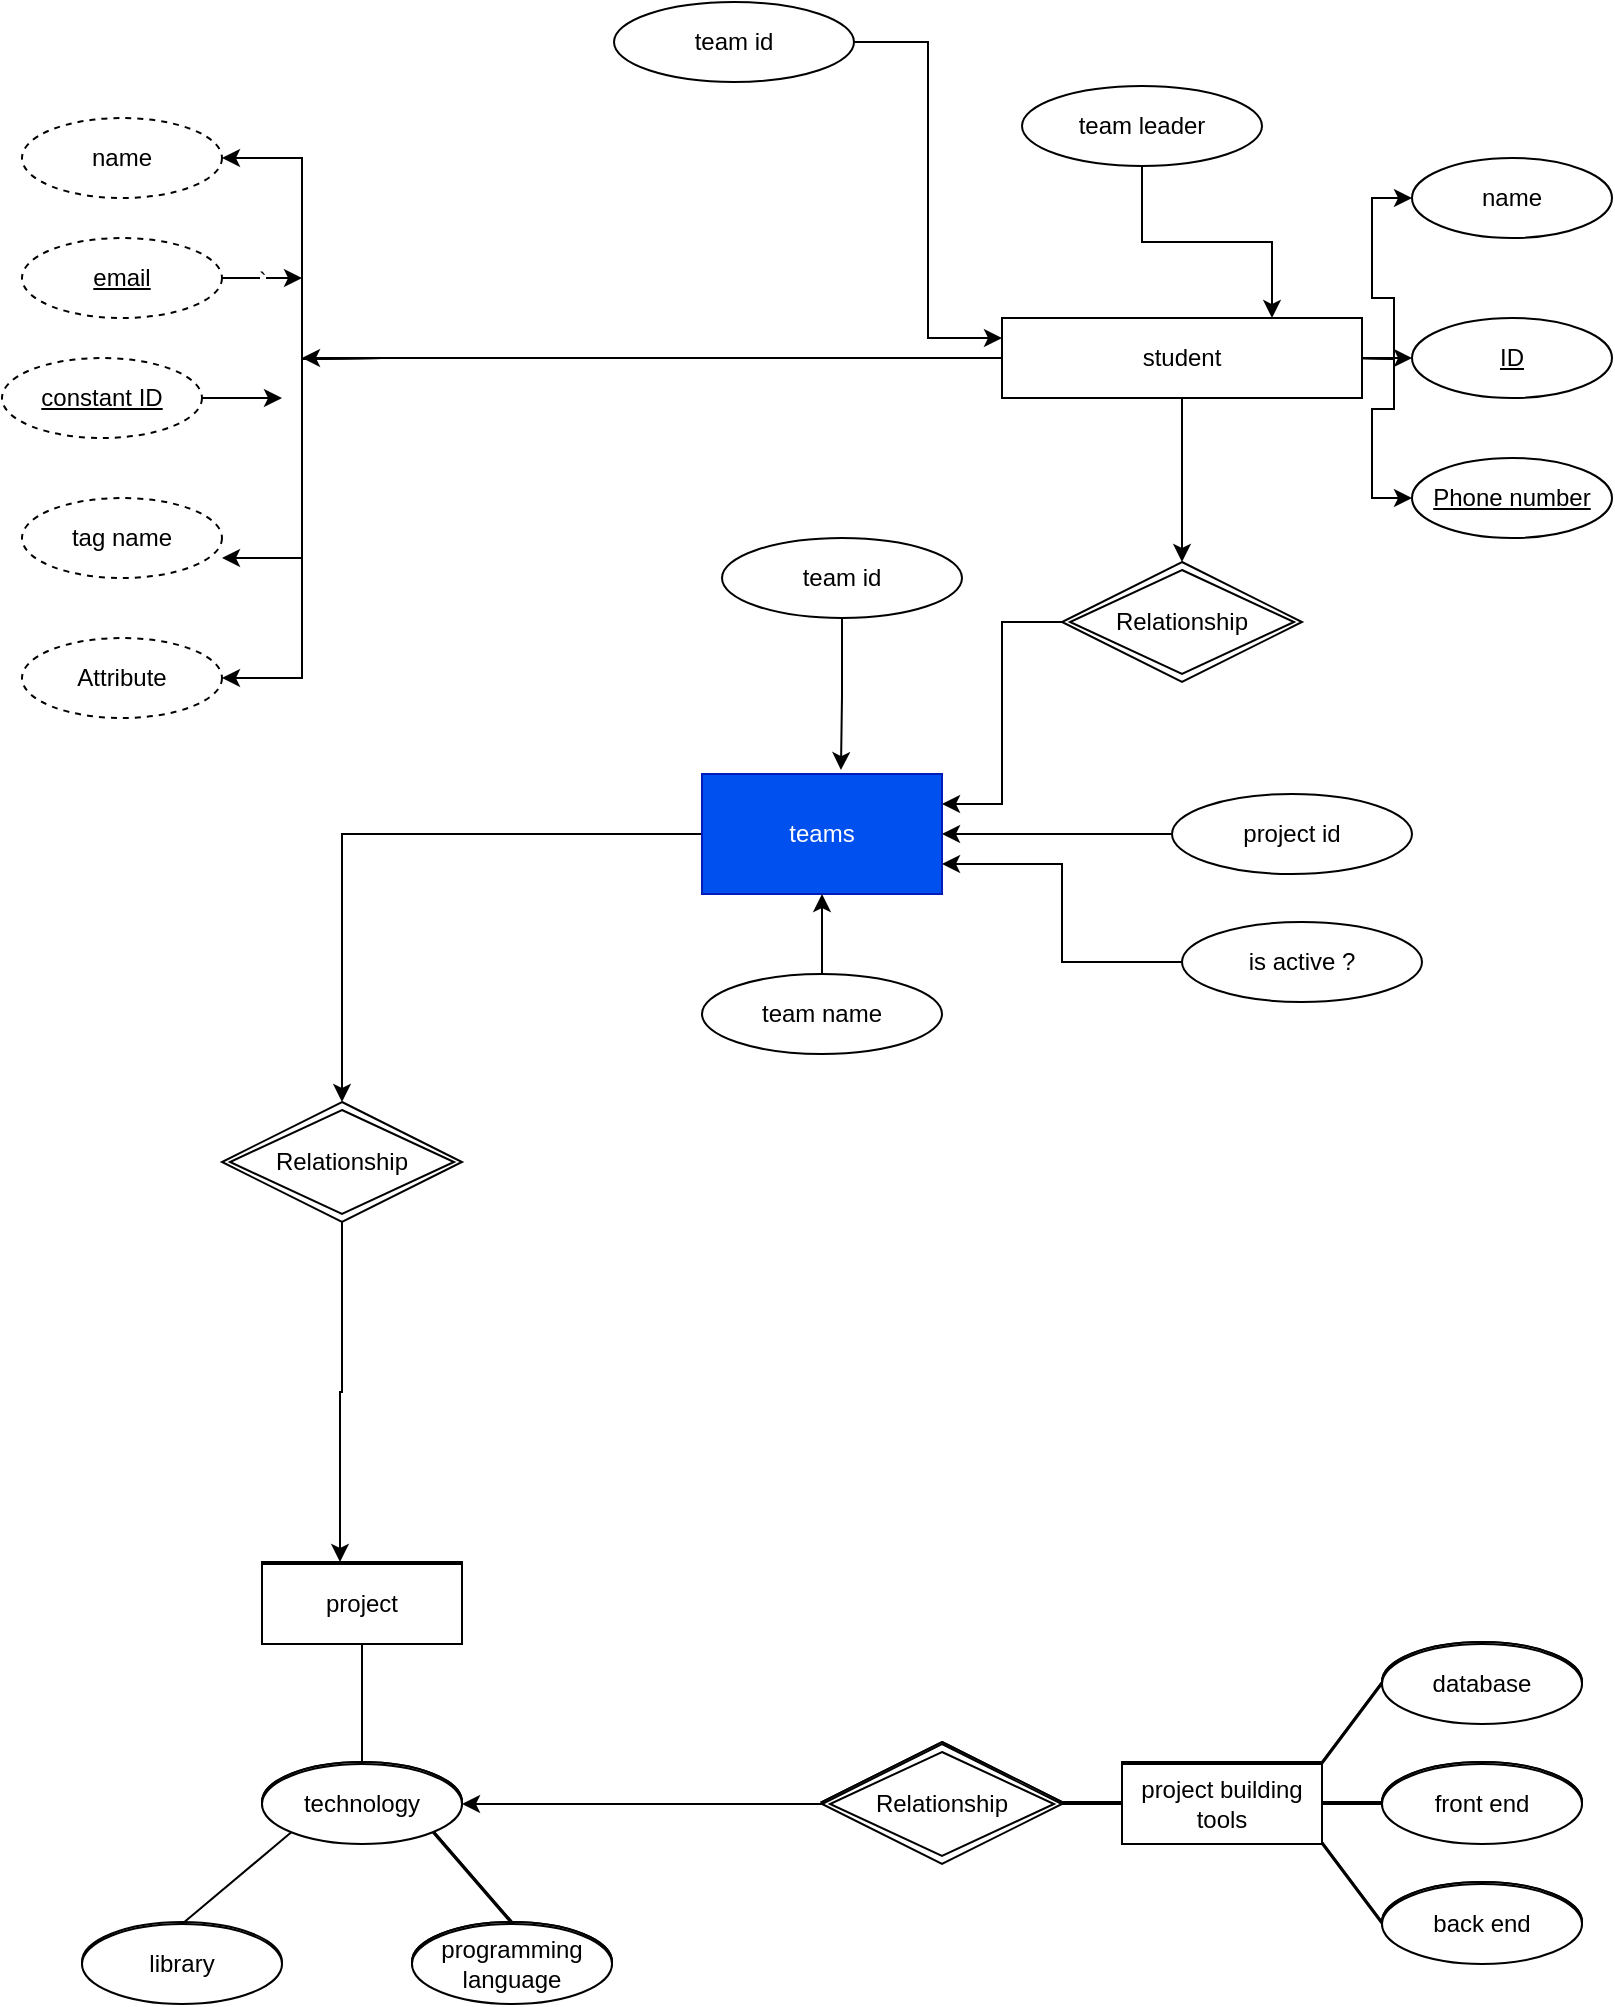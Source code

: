 <mxfile version="20.8.23" type="device"><diagram name="Page-1" id="lKpwzNCSJceqgfyDhWkt"><mxGraphModel dx="928" dy="1566" grid="1" gridSize="10" guides="1" tooltips="1" connect="1" arrows="1" fold="1" page="1" pageScale="1" pageWidth="850" pageHeight="1100" math="0" shadow="0"><root><mxCell id="0"/><mxCell id="1" parent="0"/><mxCell id="UgGhAyF2_Nx0tNJWIKsd-22" style="edgeStyle=orthogonalEdgeStyle;rounded=0;orthogonalLoop=1;jettySize=auto;html=1;entryX=1;entryY=0.5;entryDx=0;entryDy=0;" parent="1" target="UgGhAyF2_Nx0tNJWIKsd-13" edge="1"><mxGeometry relative="1" as="geometry"><mxPoint x="220" y="18" as="sourcePoint"/></mxGeometry></mxCell><mxCell id="UgGhAyF2_Nx0tNJWIKsd-23" style="edgeStyle=orthogonalEdgeStyle;rounded=0;orthogonalLoop=1;jettySize=auto;html=1;entryX=1;entryY=0.75;entryDx=0;entryDy=0;entryPerimeter=0;" parent="1" target="UgGhAyF2_Nx0tNJWIKsd-12" edge="1"><mxGeometry relative="1" as="geometry"><mxPoint x="220" y="18" as="sourcePoint"/></mxGeometry></mxCell><mxCell id="UgGhAyF2_Nx0tNJWIKsd-24" style="edgeStyle=orthogonalEdgeStyle;rounded=0;orthogonalLoop=1;jettySize=auto;html=1;entryX=1;entryY=0.5;entryDx=0;entryDy=0;" parent="1" target="UgGhAyF2_Nx0tNJWIKsd-15" edge="1"><mxGeometry relative="1" as="geometry"><mxPoint x="220" y="18" as="sourcePoint"/></mxGeometry></mxCell><mxCell id="NBhongMgYnn8YWwHRT5Y-26" style="edgeStyle=orthogonalEdgeStyle;rounded=0;orthogonalLoop=1;jettySize=auto;html=1;" edge="1" parent="1" source="UgGhAyF2_Nx0tNJWIKsd-9"><mxGeometry relative="1" as="geometry"><mxPoint x="170" y="38" as="targetPoint"/></mxGeometry></mxCell><mxCell id="UgGhAyF2_Nx0tNJWIKsd-9" value="constant ID" style="ellipse;whiteSpace=wrap;html=1;align=center;dashed=1;fontStyle=4" parent="1" vertex="1"><mxGeometry x="30" y="18" width="100" height="40" as="geometry"/></mxCell><mxCell id="UgGhAyF2_Nx0tNJWIKsd-12" value="tag name" style="ellipse;whiteSpace=wrap;html=1;align=center;dashed=1;" parent="1" vertex="1"><mxGeometry x="40" y="88" width="100" height="40" as="geometry"/></mxCell><mxCell id="UgGhAyF2_Nx0tNJWIKsd-13" value="name" style="ellipse;whiteSpace=wrap;html=1;align=center;dashed=1;" parent="1" vertex="1"><mxGeometry x="40" y="-102" width="100" height="40" as="geometry"/></mxCell><mxCell id="NBhongMgYnn8YWwHRT5Y-27" value="`" style="edgeStyle=orthogonalEdgeStyle;rounded=0;orthogonalLoop=1;jettySize=auto;html=1;" edge="1" parent="1" source="UgGhAyF2_Nx0tNJWIKsd-14"><mxGeometry relative="1" as="geometry"><mxPoint x="180" y="-22" as="targetPoint"/></mxGeometry></mxCell><mxCell id="UgGhAyF2_Nx0tNJWIKsd-14" value="email" style="ellipse;whiteSpace=wrap;html=1;align=center;dashed=1;fontStyle=4" parent="1" vertex="1"><mxGeometry x="40" y="-42" width="100" height="40" as="geometry"/></mxCell><mxCell id="UgGhAyF2_Nx0tNJWIKsd-15" value="Attribute" style="ellipse;whiteSpace=wrap;html=1;align=center;dashed=1;" parent="1" vertex="1"><mxGeometry x="40" y="158" width="100" height="40" as="geometry"/></mxCell><mxCell id="UgGhAyF2_Nx0tNJWIKsd-36" style="edgeStyle=orthogonalEdgeStyle;rounded=0;orthogonalLoop=1;jettySize=auto;html=1;entryX=0;entryY=0.5;entryDx=0;entryDy=0;" parent="1" target="UgGhAyF2_Nx0tNJWIKsd-33" edge="1"><mxGeometry relative="1" as="geometry"><mxPoint x="705" y="18" as="sourcePoint"/></mxGeometry></mxCell><mxCell id="UgGhAyF2_Nx0tNJWIKsd-37" style="edgeStyle=orthogonalEdgeStyle;rounded=0;orthogonalLoop=1;jettySize=auto;html=1;entryX=0;entryY=0.5;entryDx=0;entryDy=0;" parent="1" target="UgGhAyF2_Nx0tNJWIKsd-34" edge="1"><mxGeometry relative="1" as="geometry"><mxPoint x="705" y="18" as="sourcePoint"/></mxGeometry></mxCell><mxCell id="UgGhAyF2_Nx0tNJWIKsd-38" style="edgeStyle=orthogonalEdgeStyle;rounded=0;orthogonalLoop=1;jettySize=auto;html=1;entryX=0;entryY=0.5;entryDx=0;entryDy=0;" parent="1" target="UgGhAyF2_Nx0tNJWIKsd-35" edge="1"><mxGeometry relative="1" as="geometry"><mxPoint x="705" y="18" as="sourcePoint"/></mxGeometry></mxCell><mxCell id="NBhongMgYnn8YWwHRT5Y-25" style="edgeStyle=orthogonalEdgeStyle;rounded=0;orthogonalLoop=1;jettySize=auto;html=1;" edge="1" parent="1" source="UgGhAyF2_Nx0tNJWIKsd-28"><mxGeometry relative="1" as="geometry"><mxPoint x="180" y="18" as="targetPoint"/></mxGeometry></mxCell><mxCell id="NBhongMgYnn8YWwHRT5Y-34" style="edgeStyle=orthogonalEdgeStyle;rounded=0;orthogonalLoop=1;jettySize=auto;html=1;entryX=0.5;entryY=0;entryDx=0;entryDy=0;" edge="1" parent="1" source="UgGhAyF2_Nx0tNJWIKsd-28" target="NBhongMgYnn8YWwHRT5Y-32"><mxGeometry relative="1" as="geometry"/></mxCell><mxCell id="UgGhAyF2_Nx0tNJWIKsd-28" value="&lt;div&gt;student&lt;/div&gt;" style="whiteSpace=wrap;html=1;align=center;" parent="1" vertex="1"><mxGeometry x="530" y="-2" width="180" height="40" as="geometry"/></mxCell><mxCell id="UgGhAyF2_Nx0tNJWIKsd-33" value="name" style="ellipse;whiteSpace=wrap;html=1;align=center;" parent="1" vertex="1"><mxGeometry x="735" y="-82" width="100" height="40" as="geometry"/></mxCell><mxCell id="UgGhAyF2_Nx0tNJWIKsd-34" value="&lt;u&gt;ID&lt;/u&gt;" style="ellipse;whiteSpace=wrap;html=1;align=center;" parent="1" vertex="1"><mxGeometry x="735" y="-2" width="100" height="40" as="geometry"/></mxCell><mxCell id="UgGhAyF2_Nx0tNJWIKsd-35" value="&lt;u&gt;Phone number&lt;/u&gt;" style="ellipse;whiteSpace=wrap;html=1;align=center;" parent="1" vertex="1"><mxGeometry x="735" y="68" width="100" height="40" as="geometry"/></mxCell><mxCell id="UgGhAyF2_Nx0tNJWIKsd-40" value="Relationship" style="shape=rhombus;double=1;perimeter=rhombusPerimeter;whiteSpace=wrap;html=1;align=center;" parent="1" vertex="1"><mxGeometry x="440" y="710" width="120" height="60" as="geometry"/></mxCell><mxCell id="UgGhAyF2_Nx0tNJWIKsd-41" value="project" style="whiteSpace=wrap;html=1;align=center;" parent="1" vertex="1"><mxGeometry x="160" y="620" width="100" height="40" as="geometry"/></mxCell><mxCell id="UgGhAyF2_Nx0tNJWIKsd-43" value="technology" style="ellipse;whiteSpace=wrap;html=1;align=center;" parent="1" vertex="1"><mxGeometry x="160" y="720" width="100" height="40" as="geometry"/></mxCell><mxCell id="UgGhAyF2_Nx0tNJWIKsd-45" value="" style="endArrow=none;html=1;rounded=0;exitX=0.5;exitY=1;exitDx=0;exitDy=0;entryX=0.5;entryY=0;entryDx=0;entryDy=0;" parent="1" source="UgGhAyF2_Nx0tNJWIKsd-41" target="UgGhAyF2_Nx0tNJWIKsd-43" edge="1"><mxGeometry relative="1" as="geometry"><mxPoint x="180" y="680" as="sourcePoint"/><mxPoint x="340" y="680" as="targetPoint"/></mxGeometry></mxCell><mxCell id="UgGhAyF2_Nx0tNJWIKsd-46" value="programming language" style="ellipse;whiteSpace=wrap;html=1;align=center;" parent="1" vertex="1"><mxGeometry x="235" y="800" width="100" height="40" as="geometry"/></mxCell><mxCell id="UgGhAyF2_Nx0tNJWIKsd-47" value="&lt;div&gt;library&lt;/div&gt;" style="ellipse;whiteSpace=wrap;html=1;align=center;" parent="1" vertex="1"><mxGeometry x="70" y="800" width="100" height="40" as="geometry"/></mxCell><mxCell id="UgGhAyF2_Nx0tNJWIKsd-48" value="" style="endArrow=none;html=1;rounded=0;entryX=0.5;entryY=0;entryDx=0;entryDy=0;exitX=0;exitY=1;exitDx=0;exitDy=0;" parent="1" edge="1"><mxGeometry relative="1" as="geometry"><mxPoint x="174.645" y="755.142" as="sourcePoint"/><mxPoint x="120" y="801" as="targetPoint"/></mxGeometry></mxCell><mxCell id="UgGhAyF2_Nx0tNJWIKsd-49" value="" style="endArrow=none;html=1;rounded=0;exitX=1;exitY=1;exitDx=0;exitDy=0;entryX=0.5;entryY=0;entryDx=0;entryDy=0;" parent="1" source="UgGhAyF2_Nx0tNJWIKsd-43" target="UgGhAyF2_Nx0tNJWIKsd-46" edge="1"><mxGeometry relative="1" as="geometry"><mxPoint x="320" y="770" as="sourcePoint"/><mxPoint x="480" y="770" as="targetPoint"/></mxGeometry></mxCell><mxCell id="UgGhAyF2_Nx0tNJWIKsd-50" value="project building tools" style="whiteSpace=wrap;html=1;align=center;" parent="1" vertex="1"><mxGeometry x="590" y="720" width="100" height="40" as="geometry"/></mxCell><mxCell id="UgGhAyF2_Nx0tNJWIKsd-51" value="" style="endArrow=none;html=1;rounded=0;exitX=1;exitY=0.5;exitDx=0;exitDy=0;entryX=0;entryY=0.5;entryDx=0;entryDy=0;" parent="1" source="UgGhAyF2_Nx0tNJWIKsd-40" target="UgGhAyF2_Nx0tNJWIKsd-50" edge="1"><mxGeometry relative="1" as="geometry"><mxPoint x="540" y="680" as="sourcePoint"/><mxPoint x="700" y="680" as="targetPoint"/></mxGeometry></mxCell><mxCell id="UgGhAyF2_Nx0tNJWIKsd-52" value="database" style="ellipse;whiteSpace=wrap;html=1;align=center;" parent="1" vertex="1"><mxGeometry x="720" y="660" width="100" height="40" as="geometry"/></mxCell><mxCell id="UgGhAyF2_Nx0tNJWIKsd-53" value="front end" style="ellipse;whiteSpace=wrap;html=1;align=center;" parent="1" vertex="1"><mxGeometry x="720" y="720" width="100" height="40" as="geometry"/></mxCell><mxCell id="UgGhAyF2_Nx0tNJWIKsd-54" value="&lt;div&gt;back end&lt;/div&gt;" style="ellipse;whiteSpace=wrap;html=1;align=center;" parent="1" vertex="1"><mxGeometry x="720" y="780" width="100" height="40" as="geometry"/></mxCell><mxCell id="UgGhAyF2_Nx0tNJWIKsd-55" value="" style="endArrow=none;html=1;rounded=0;exitX=1;exitY=0;exitDx=0;exitDy=0;entryX=0;entryY=0.5;entryDx=0;entryDy=0;" parent="1" source="UgGhAyF2_Nx0tNJWIKsd-50" target="UgGhAyF2_Nx0tNJWIKsd-52" edge="1"><mxGeometry relative="1" as="geometry"><mxPoint x="580" y="670" as="sourcePoint"/><mxPoint x="740" y="670" as="targetPoint"/></mxGeometry></mxCell><mxCell id="UgGhAyF2_Nx0tNJWIKsd-56" value="" style="endArrow=none;html=1;rounded=0;exitX=1;exitY=0.5;exitDx=0;exitDy=0;entryX=0;entryY=0.5;entryDx=0;entryDy=0;" parent="1" source="UgGhAyF2_Nx0tNJWIKsd-50" target="UgGhAyF2_Nx0tNJWIKsd-53" edge="1"><mxGeometry relative="1" as="geometry"><mxPoint x="600" y="790" as="sourcePoint"/><mxPoint x="760" y="790" as="targetPoint"/></mxGeometry></mxCell><mxCell id="UgGhAyF2_Nx0tNJWIKsd-57" value="" style="endArrow=none;html=1;rounded=0;exitX=1;exitY=1;exitDx=0;exitDy=0;entryX=0;entryY=0.5;entryDx=0;entryDy=0;" parent="1" source="UgGhAyF2_Nx0tNJWIKsd-50" target="UgGhAyF2_Nx0tNJWIKsd-54" edge="1"><mxGeometry relative="1" as="geometry"><mxPoint x="700" y="790" as="sourcePoint"/><mxPoint x="860" y="790" as="targetPoint"/></mxGeometry></mxCell><mxCell id="NBhongMgYnn8YWwHRT5Y-69" style="edgeStyle=orthogonalEdgeStyle;rounded=0;orthogonalLoop=1;jettySize=auto;html=1;entryX=0.39;entryY=0;entryDx=0;entryDy=0;entryPerimeter=0;" edge="1" parent="1" source="UgGhAyF2_Nx0tNJWIKsd-58" target="NBhongMgYnn8YWwHRT5Y-38"><mxGeometry relative="1" as="geometry"/></mxCell><mxCell id="UgGhAyF2_Nx0tNJWIKsd-58" value="Relationship" style="shape=rhombus;double=1;perimeter=rhombusPerimeter;whiteSpace=wrap;html=1;align=center;" parent="1" vertex="1"><mxGeometry x="140" y="390" width="120" height="60" as="geometry"/></mxCell><mxCell id="NBhongMgYnn8YWwHRT5Y-70" style="edgeStyle=orthogonalEdgeStyle;rounded=0;orthogonalLoop=1;jettySize=auto;html=1;entryX=0.5;entryY=0;entryDx=0;entryDy=0;" edge="1" parent="1" source="NBhongMgYnn8YWwHRT5Y-2" target="UgGhAyF2_Nx0tNJWIKsd-58"><mxGeometry relative="1" as="geometry"/></mxCell><mxCell id="NBhongMgYnn8YWwHRT5Y-2" value="teams" style="rounded=0;whiteSpace=wrap;html=1;fillColor=#0050ef;fontColor=#ffffff;strokeColor=#001DBC;" vertex="1" parent="1"><mxGeometry x="380" y="226" width="120" height="60" as="geometry"/></mxCell><mxCell id="NBhongMgYnn8YWwHRT5Y-22" style="edgeStyle=orthogonalEdgeStyle;rounded=0;orthogonalLoop=1;jettySize=auto;html=1;entryX=0.75;entryY=0;entryDx=0;entryDy=0;" edge="1" parent="1" source="NBhongMgYnn8YWwHRT5Y-7" target="UgGhAyF2_Nx0tNJWIKsd-28"><mxGeometry relative="1" as="geometry"/></mxCell><mxCell id="NBhongMgYnn8YWwHRT5Y-7" value="team leader" style="ellipse;whiteSpace=wrap;html=1;" vertex="1" parent="1"><mxGeometry x="540" y="-118" width="120" height="40" as="geometry"/></mxCell><mxCell id="NBhongMgYnn8YWwHRT5Y-24" value="" style="edgeStyle=orthogonalEdgeStyle;rounded=0;orthogonalLoop=1;jettySize=auto;html=1;entryX=0.579;entryY=-0.033;entryDx=0;entryDy=0;entryPerimeter=0;" edge="1" parent="1" source="NBhongMgYnn8YWwHRT5Y-10" target="NBhongMgYnn8YWwHRT5Y-2"><mxGeometry relative="1" as="geometry"/></mxCell><mxCell id="NBhongMgYnn8YWwHRT5Y-10" value="team id" style="ellipse;whiteSpace=wrap;html=1;" vertex="1" parent="1"><mxGeometry x="390" y="108" width="120" height="40" as="geometry"/></mxCell><mxCell id="NBhongMgYnn8YWwHRT5Y-11" style="edgeStyle=orthogonalEdgeStyle;rounded=0;orthogonalLoop=1;jettySize=auto;html=1;" edge="1" parent="1" source="NBhongMgYnn8YWwHRT5Y-12" target="NBhongMgYnn8YWwHRT5Y-2"><mxGeometry relative="1" as="geometry"><mxPoint x="655" y="38" as="targetPoint"/></mxGeometry></mxCell><mxCell id="NBhongMgYnn8YWwHRT5Y-12" value="project id" style="ellipse;whiteSpace=wrap;html=1;" vertex="1" parent="1"><mxGeometry x="615" y="236" width="120" height="40" as="geometry"/></mxCell><mxCell id="NBhongMgYnn8YWwHRT5Y-16" value="" style="edgeStyle=orthogonalEdgeStyle;rounded=0;orthogonalLoop=1;jettySize=auto;html=1;" edge="1" parent="1" source="NBhongMgYnn8YWwHRT5Y-15" target="NBhongMgYnn8YWwHRT5Y-2"><mxGeometry relative="1" as="geometry"/></mxCell><mxCell id="NBhongMgYnn8YWwHRT5Y-15" value="team name" style="ellipse;whiteSpace=wrap;html=1;" vertex="1" parent="1"><mxGeometry x="380" y="326" width="120" height="40" as="geometry"/></mxCell><mxCell id="NBhongMgYnn8YWwHRT5Y-28" value="" style="edgeStyle=orthogonalEdgeStyle;rounded=0;orthogonalLoop=1;jettySize=auto;html=1;entryX=0;entryY=0.25;entryDx=0;entryDy=0;" edge="1" parent="1" source="NBhongMgYnn8YWwHRT5Y-29" target="UgGhAyF2_Nx0tNJWIKsd-28"><mxGeometry relative="1" as="geometry"><mxPoint x="490" y="-44" as="targetPoint"/></mxGeometry></mxCell><mxCell id="NBhongMgYnn8YWwHRT5Y-29" value="team id" style="ellipse;whiteSpace=wrap;html=1;" vertex="1" parent="1"><mxGeometry x="336" y="-160" width="120" height="40" as="geometry"/></mxCell><mxCell id="NBhongMgYnn8YWwHRT5Y-33" style="edgeStyle=orthogonalEdgeStyle;rounded=0;orthogonalLoop=1;jettySize=auto;html=1;entryX=1;entryY=0.25;entryDx=0;entryDy=0;" edge="1" parent="1" source="NBhongMgYnn8YWwHRT5Y-32" target="NBhongMgYnn8YWwHRT5Y-2"><mxGeometry relative="1" as="geometry"/></mxCell><mxCell id="NBhongMgYnn8YWwHRT5Y-32" value="Relationship" style="shape=rhombus;double=1;perimeter=rhombusPerimeter;whiteSpace=wrap;html=1;align=center;" vertex="1" parent="1"><mxGeometry x="560" y="120" width="120" height="60" as="geometry"/></mxCell><mxCell id="NBhongMgYnn8YWwHRT5Y-36" style="edgeStyle=orthogonalEdgeStyle;rounded=0;orthogonalLoop=1;jettySize=auto;html=1;entryX=1;entryY=0.75;entryDx=0;entryDy=0;" edge="1" parent="1" source="NBhongMgYnn8YWwHRT5Y-35" target="NBhongMgYnn8YWwHRT5Y-2"><mxGeometry relative="1" as="geometry"/></mxCell><mxCell id="NBhongMgYnn8YWwHRT5Y-35" value="is active ?" style="ellipse;whiteSpace=wrap;html=1;" vertex="1" parent="1"><mxGeometry x="620" y="300" width="120" height="40" as="geometry"/></mxCell><mxCell id="NBhongMgYnn8YWwHRT5Y-37" value="Relationship" style="shape=rhombus;double=1;perimeter=rhombusPerimeter;whiteSpace=wrap;html=1;align=center;" vertex="1" parent="1"><mxGeometry x="440" y="710" width="120" height="60" as="geometry"/></mxCell><mxCell id="NBhongMgYnn8YWwHRT5Y-38" value="project" style="whiteSpace=wrap;html=1;align=center;" vertex="1" parent="1"><mxGeometry x="160" y="620" width="100" height="40" as="geometry"/></mxCell><mxCell id="NBhongMgYnn8YWwHRT5Y-40" value="technology" style="ellipse;whiteSpace=wrap;html=1;align=center;" vertex="1" parent="1"><mxGeometry x="160" y="720" width="100" height="40" as="geometry"/></mxCell><mxCell id="NBhongMgYnn8YWwHRT5Y-41" value="" style="endArrow=none;html=1;rounded=0;exitX=0.5;exitY=1;exitDx=0;exitDy=0;entryX=0.5;entryY=0;entryDx=0;entryDy=0;" edge="1" source="NBhongMgYnn8YWwHRT5Y-38" target="NBhongMgYnn8YWwHRT5Y-40" parent="1"><mxGeometry relative="1" as="geometry"><mxPoint x="180" y="680" as="sourcePoint"/><mxPoint x="340" y="680" as="targetPoint"/></mxGeometry></mxCell><mxCell id="NBhongMgYnn8YWwHRT5Y-42" value="programming language" style="ellipse;whiteSpace=wrap;html=1;align=center;" vertex="1" parent="1"><mxGeometry x="235" y="800" width="100" height="40" as="geometry"/></mxCell><mxCell id="NBhongMgYnn8YWwHRT5Y-43" value="" style="endArrow=none;html=1;rounded=0;exitX=1;exitY=1;exitDx=0;exitDy=0;entryX=0.5;entryY=0;entryDx=0;entryDy=0;" edge="1" source="NBhongMgYnn8YWwHRT5Y-40" target="NBhongMgYnn8YWwHRT5Y-42" parent="1"><mxGeometry relative="1" as="geometry"><mxPoint x="320" y="770" as="sourcePoint"/><mxPoint x="480" y="770" as="targetPoint"/></mxGeometry></mxCell><mxCell id="NBhongMgYnn8YWwHRT5Y-44" value="project building tools" style="whiteSpace=wrap;html=1;align=center;" vertex="1" parent="1"><mxGeometry x="590" y="720" width="100" height="40" as="geometry"/></mxCell><mxCell id="NBhongMgYnn8YWwHRT5Y-45" value="" style="endArrow=none;html=1;rounded=0;exitX=1;exitY=0.5;exitDx=0;exitDy=0;entryX=0;entryY=0.5;entryDx=0;entryDy=0;" edge="1" source="NBhongMgYnn8YWwHRT5Y-37" target="NBhongMgYnn8YWwHRT5Y-44" parent="1"><mxGeometry relative="1" as="geometry"><mxPoint x="540" y="680" as="sourcePoint"/><mxPoint x="700" y="680" as="targetPoint"/></mxGeometry></mxCell><mxCell id="NBhongMgYnn8YWwHRT5Y-46" value="database" style="ellipse;whiteSpace=wrap;html=1;align=center;" vertex="1" parent="1"><mxGeometry x="720" y="660" width="100" height="40" as="geometry"/></mxCell><mxCell id="NBhongMgYnn8YWwHRT5Y-47" value="front end" style="ellipse;whiteSpace=wrap;html=1;align=center;" vertex="1" parent="1"><mxGeometry x="720" y="720" width="100" height="40" as="geometry"/></mxCell><mxCell id="NBhongMgYnn8YWwHRT5Y-48" value="&lt;div&gt;back end&lt;/div&gt;" style="ellipse;whiteSpace=wrap;html=1;align=center;" vertex="1" parent="1"><mxGeometry x="720" y="780" width="100" height="40" as="geometry"/></mxCell><mxCell id="NBhongMgYnn8YWwHRT5Y-49" value="" style="endArrow=none;html=1;rounded=0;exitX=1;exitY=0;exitDx=0;exitDy=0;entryX=0;entryY=0.5;entryDx=0;entryDy=0;" edge="1" source="NBhongMgYnn8YWwHRT5Y-44" target="NBhongMgYnn8YWwHRT5Y-46" parent="1"><mxGeometry relative="1" as="geometry"><mxPoint x="580" y="670" as="sourcePoint"/><mxPoint x="740" y="670" as="targetPoint"/></mxGeometry></mxCell><mxCell id="NBhongMgYnn8YWwHRT5Y-50" value="" style="endArrow=none;html=1;rounded=0;exitX=1;exitY=0.5;exitDx=0;exitDy=0;entryX=0;entryY=0.5;entryDx=0;entryDy=0;" edge="1" source="NBhongMgYnn8YWwHRT5Y-44" target="NBhongMgYnn8YWwHRT5Y-47" parent="1"><mxGeometry relative="1" as="geometry"><mxPoint x="600" y="790" as="sourcePoint"/><mxPoint x="760" y="790" as="targetPoint"/></mxGeometry></mxCell><mxCell id="NBhongMgYnn8YWwHRT5Y-51" value="" style="endArrow=none;html=1;rounded=0;exitX=1;exitY=1;exitDx=0;exitDy=0;entryX=0;entryY=0.5;entryDx=0;entryDy=0;" edge="1" source="NBhongMgYnn8YWwHRT5Y-44" target="NBhongMgYnn8YWwHRT5Y-48" parent="1"><mxGeometry relative="1" as="geometry"><mxPoint x="700" y="790" as="sourcePoint"/><mxPoint x="860" y="790" as="targetPoint"/></mxGeometry></mxCell><mxCell id="NBhongMgYnn8YWwHRT5Y-71" style="edgeStyle=orthogonalEdgeStyle;rounded=0;orthogonalLoop=1;jettySize=auto;html=1;entryX=1;entryY=0.5;entryDx=0;entryDy=0;" edge="1" parent="1" source="NBhongMgYnn8YWwHRT5Y-52" target="NBhongMgYnn8YWwHRT5Y-55"><mxGeometry relative="1" as="geometry"/></mxCell><mxCell id="NBhongMgYnn8YWwHRT5Y-52" value="Relationship" style="shape=rhombus;double=1;perimeter=rhombusPerimeter;whiteSpace=wrap;html=1;align=center;" vertex="1" parent="1"><mxGeometry x="440" y="711" width="120" height="60" as="geometry"/></mxCell><mxCell id="NBhongMgYnn8YWwHRT5Y-53" value="project" style="whiteSpace=wrap;html=1;align=center;" vertex="1" parent="1"><mxGeometry x="160" y="621" width="100" height="40" as="geometry"/></mxCell><mxCell id="NBhongMgYnn8YWwHRT5Y-55" value="technology" style="ellipse;whiteSpace=wrap;html=1;align=center;" vertex="1" parent="1"><mxGeometry x="160" y="721" width="100" height="40" as="geometry"/></mxCell><mxCell id="NBhongMgYnn8YWwHRT5Y-56" value="" style="endArrow=none;html=1;rounded=0;exitX=0.5;exitY=1;exitDx=0;exitDy=0;entryX=0.5;entryY=0;entryDx=0;entryDy=0;" edge="1" source="NBhongMgYnn8YWwHRT5Y-53" target="NBhongMgYnn8YWwHRT5Y-55" parent="1"><mxGeometry relative="1" as="geometry"><mxPoint x="180" y="681" as="sourcePoint"/><mxPoint x="340" y="681" as="targetPoint"/></mxGeometry></mxCell><mxCell id="NBhongMgYnn8YWwHRT5Y-57" value="programming language" style="ellipse;whiteSpace=wrap;html=1;align=center;" vertex="1" parent="1"><mxGeometry x="235" y="801" width="100" height="40" as="geometry"/></mxCell><mxCell id="NBhongMgYnn8YWwHRT5Y-58" value="" style="endArrow=none;html=1;rounded=0;exitX=1;exitY=1;exitDx=0;exitDy=0;entryX=0.5;entryY=0;entryDx=0;entryDy=0;" edge="1" source="NBhongMgYnn8YWwHRT5Y-55" target="NBhongMgYnn8YWwHRT5Y-57" parent="1"><mxGeometry relative="1" as="geometry"><mxPoint x="320" y="771" as="sourcePoint"/><mxPoint x="480" y="771" as="targetPoint"/></mxGeometry></mxCell><mxCell id="NBhongMgYnn8YWwHRT5Y-59" value="project building tools" style="whiteSpace=wrap;html=1;align=center;" vertex="1" parent="1"><mxGeometry x="590" y="721" width="100" height="40" as="geometry"/></mxCell><mxCell id="NBhongMgYnn8YWwHRT5Y-60" value="" style="endArrow=none;html=1;rounded=0;exitX=1;exitY=0.5;exitDx=0;exitDy=0;entryX=0;entryY=0.5;entryDx=0;entryDy=0;" edge="1" source="NBhongMgYnn8YWwHRT5Y-52" target="NBhongMgYnn8YWwHRT5Y-59" parent="1"><mxGeometry relative="1" as="geometry"><mxPoint x="540" y="681" as="sourcePoint"/><mxPoint x="700" y="681" as="targetPoint"/></mxGeometry></mxCell><mxCell id="NBhongMgYnn8YWwHRT5Y-61" value="database" style="ellipse;whiteSpace=wrap;html=1;align=center;" vertex="1" parent="1"><mxGeometry x="720" y="661" width="100" height="40" as="geometry"/></mxCell><mxCell id="NBhongMgYnn8YWwHRT5Y-62" value="front end" style="ellipse;whiteSpace=wrap;html=1;align=center;" vertex="1" parent="1"><mxGeometry x="720" y="721" width="100" height="40" as="geometry"/></mxCell><mxCell id="NBhongMgYnn8YWwHRT5Y-63" value="&lt;div&gt;back end&lt;/div&gt;" style="ellipse;whiteSpace=wrap;html=1;align=center;" vertex="1" parent="1"><mxGeometry x="720" y="781" width="100" height="40" as="geometry"/></mxCell><mxCell id="NBhongMgYnn8YWwHRT5Y-64" value="" style="endArrow=none;html=1;rounded=0;exitX=1;exitY=0;exitDx=0;exitDy=0;entryX=0;entryY=0.5;entryDx=0;entryDy=0;" edge="1" source="NBhongMgYnn8YWwHRT5Y-59" target="NBhongMgYnn8YWwHRT5Y-61" parent="1"><mxGeometry relative="1" as="geometry"><mxPoint x="580" y="671" as="sourcePoint"/><mxPoint x="740" y="671" as="targetPoint"/></mxGeometry></mxCell><mxCell id="NBhongMgYnn8YWwHRT5Y-65" value="" style="endArrow=none;html=1;rounded=0;exitX=1;exitY=0.5;exitDx=0;exitDy=0;entryX=0;entryY=0.5;entryDx=0;entryDy=0;" edge="1" source="NBhongMgYnn8YWwHRT5Y-59" target="NBhongMgYnn8YWwHRT5Y-62" parent="1"><mxGeometry relative="1" as="geometry"><mxPoint x="600" y="791" as="sourcePoint"/><mxPoint x="760" y="791" as="targetPoint"/></mxGeometry></mxCell><mxCell id="NBhongMgYnn8YWwHRT5Y-66" value="" style="endArrow=none;html=1;rounded=0;exitX=1;exitY=1;exitDx=0;exitDy=0;entryX=0;entryY=0.5;entryDx=0;entryDy=0;" edge="1" source="NBhongMgYnn8YWwHRT5Y-59" target="NBhongMgYnn8YWwHRT5Y-63" parent="1"><mxGeometry relative="1" as="geometry"><mxPoint x="700" y="791" as="sourcePoint"/><mxPoint x="860" y="791" as="targetPoint"/></mxGeometry></mxCell><mxCell id="NBhongMgYnn8YWwHRT5Y-67" value="&lt;div&gt;library&lt;/div&gt;" style="ellipse;whiteSpace=wrap;html=1;align=center;" vertex="1" parent="1"><mxGeometry x="70" y="801" width="100" height="40" as="geometry"/></mxCell></root></mxGraphModel></diagram></mxfile>
